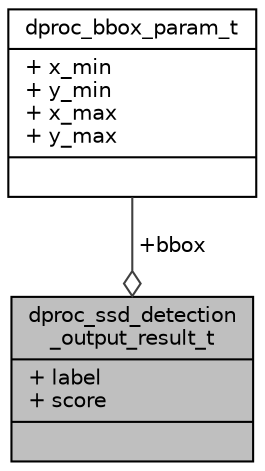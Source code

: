 digraph "dproc_ssd_detection_output_result_t"
{
 // INTERACTIVE_SVG=YES
 // LATEX_PDF_SIZE
  bgcolor="transparent";
  edge [fontname="Helvetica",fontsize="10",labelfontname="Helvetica",labelfontsize="10"];
  node [fontname="Helvetica",fontsize="10",shape=record];
  Node1 [label="{dproc_ssd_detection\l_output_result_t\n|+ label\l+ score\l|}",height=0.2,width=0.4,color="black", fillcolor="grey75", style="filled", fontcolor="black",tooltip="Description of the result of SSD detection output."];
  Node2 -> Node1 [color="grey25",fontsize="10",style="solid",label=" +bbox" ,arrowhead="odiamond",fontname="Helvetica"];
  Node2 [label="{dproc_bbox_param_t\n|+ x_min\l+ y_min\l+ x_max\l+ y_max\l|}",height=0.2,width=0.4,color="black",URL="$d1/dcc/structdproc__bbox__param__t.html",tooltip="Description of the parameters of the bounding box."];
}
